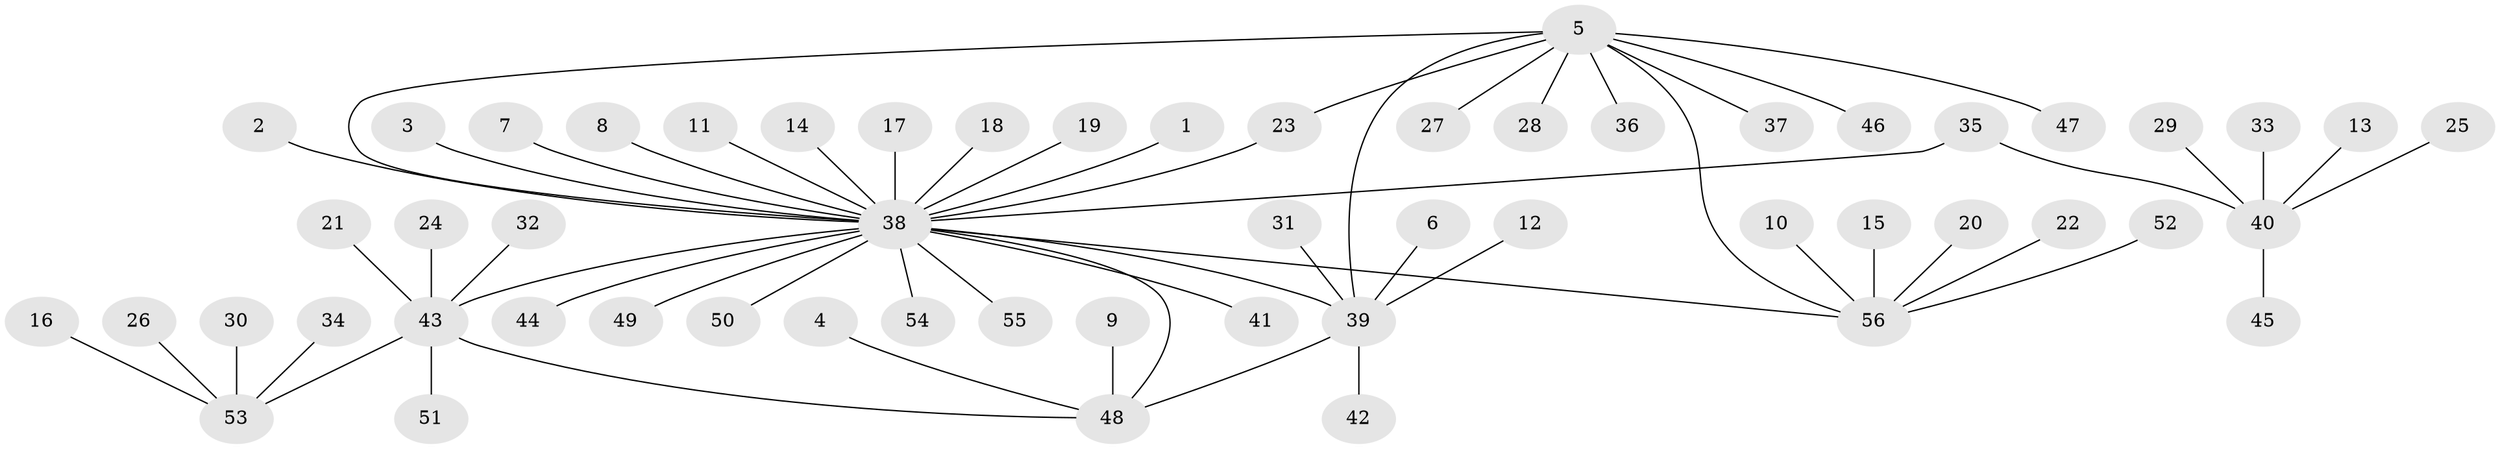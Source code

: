 // original degree distribution, {9: 0.018691588785046728, 2: 0.1308411214953271, 22: 0.009345794392523364, 1: 0.6915887850467289, 5: 0.009345794392523364, 6: 0.009345794392523364, 10: 0.018691588785046728, 4: 0.028037383177570093, 8: 0.018691588785046728, 3: 0.06542056074766354}
// Generated by graph-tools (version 1.1) at 2025/26/03/09/25 03:26:00]
// undirected, 56 vertices, 60 edges
graph export_dot {
graph [start="1"]
  node [color=gray90,style=filled];
  1;
  2;
  3;
  4;
  5;
  6;
  7;
  8;
  9;
  10;
  11;
  12;
  13;
  14;
  15;
  16;
  17;
  18;
  19;
  20;
  21;
  22;
  23;
  24;
  25;
  26;
  27;
  28;
  29;
  30;
  31;
  32;
  33;
  34;
  35;
  36;
  37;
  38;
  39;
  40;
  41;
  42;
  43;
  44;
  45;
  46;
  47;
  48;
  49;
  50;
  51;
  52;
  53;
  54;
  55;
  56;
  1 -- 38 [weight=1.0];
  2 -- 38 [weight=1.0];
  3 -- 38 [weight=1.0];
  4 -- 48 [weight=1.0];
  5 -- 23 [weight=1.0];
  5 -- 27 [weight=1.0];
  5 -- 28 [weight=1.0];
  5 -- 36 [weight=1.0];
  5 -- 37 [weight=1.0];
  5 -- 38 [weight=1.0];
  5 -- 39 [weight=1.0];
  5 -- 46 [weight=1.0];
  5 -- 47 [weight=1.0];
  5 -- 56 [weight=1.0];
  6 -- 39 [weight=1.0];
  7 -- 38 [weight=1.0];
  8 -- 38 [weight=1.0];
  9 -- 48 [weight=1.0];
  10 -- 56 [weight=1.0];
  11 -- 38 [weight=1.0];
  12 -- 39 [weight=1.0];
  13 -- 40 [weight=1.0];
  14 -- 38 [weight=1.0];
  15 -- 56 [weight=1.0];
  16 -- 53 [weight=1.0];
  17 -- 38 [weight=1.0];
  18 -- 38 [weight=1.0];
  19 -- 38 [weight=1.0];
  20 -- 56 [weight=1.0];
  21 -- 43 [weight=1.0];
  22 -- 56 [weight=1.0];
  23 -- 38 [weight=1.0];
  24 -- 43 [weight=1.0];
  25 -- 40 [weight=1.0];
  26 -- 53 [weight=1.0];
  29 -- 40 [weight=1.0];
  30 -- 53 [weight=1.0];
  31 -- 39 [weight=1.0];
  32 -- 43 [weight=1.0];
  33 -- 40 [weight=1.0];
  34 -- 53 [weight=1.0];
  35 -- 38 [weight=1.0];
  35 -- 40 [weight=1.0];
  38 -- 39 [weight=1.0];
  38 -- 41 [weight=1.0];
  38 -- 43 [weight=1.0];
  38 -- 44 [weight=1.0];
  38 -- 48 [weight=1.0];
  38 -- 49 [weight=1.0];
  38 -- 50 [weight=1.0];
  38 -- 54 [weight=1.0];
  38 -- 55 [weight=1.0];
  38 -- 56 [weight=1.0];
  39 -- 42 [weight=1.0];
  39 -- 48 [weight=1.0];
  40 -- 45 [weight=1.0];
  43 -- 48 [weight=1.0];
  43 -- 51 [weight=1.0];
  43 -- 53 [weight=1.0];
  52 -- 56 [weight=1.0];
}
